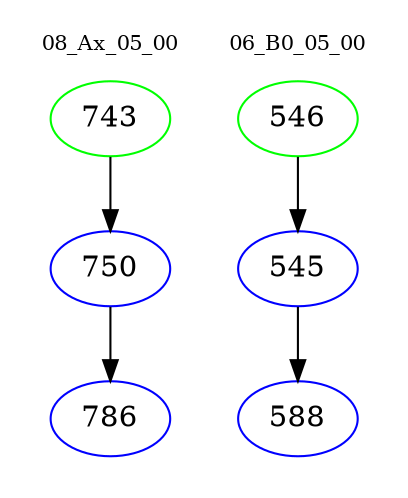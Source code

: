 digraph{
subgraph cluster_0 {
color = white
label = "08_Ax_05_00";
fontsize=10;
T0_743 [label="743", color="green"]
T0_743 -> T0_750 [color="black"]
T0_750 [label="750", color="blue"]
T0_750 -> T0_786 [color="black"]
T0_786 [label="786", color="blue"]
}
subgraph cluster_1 {
color = white
label = "06_B0_05_00";
fontsize=10;
T1_546 [label="546", color="green"]
T1_546 -> T1_545 [color="black"]
T1_545 [label="545", color="blue"]
T1_545 -> T1_588 [color="black"]
T1_588 [label="588", color="blue"]
}
}
